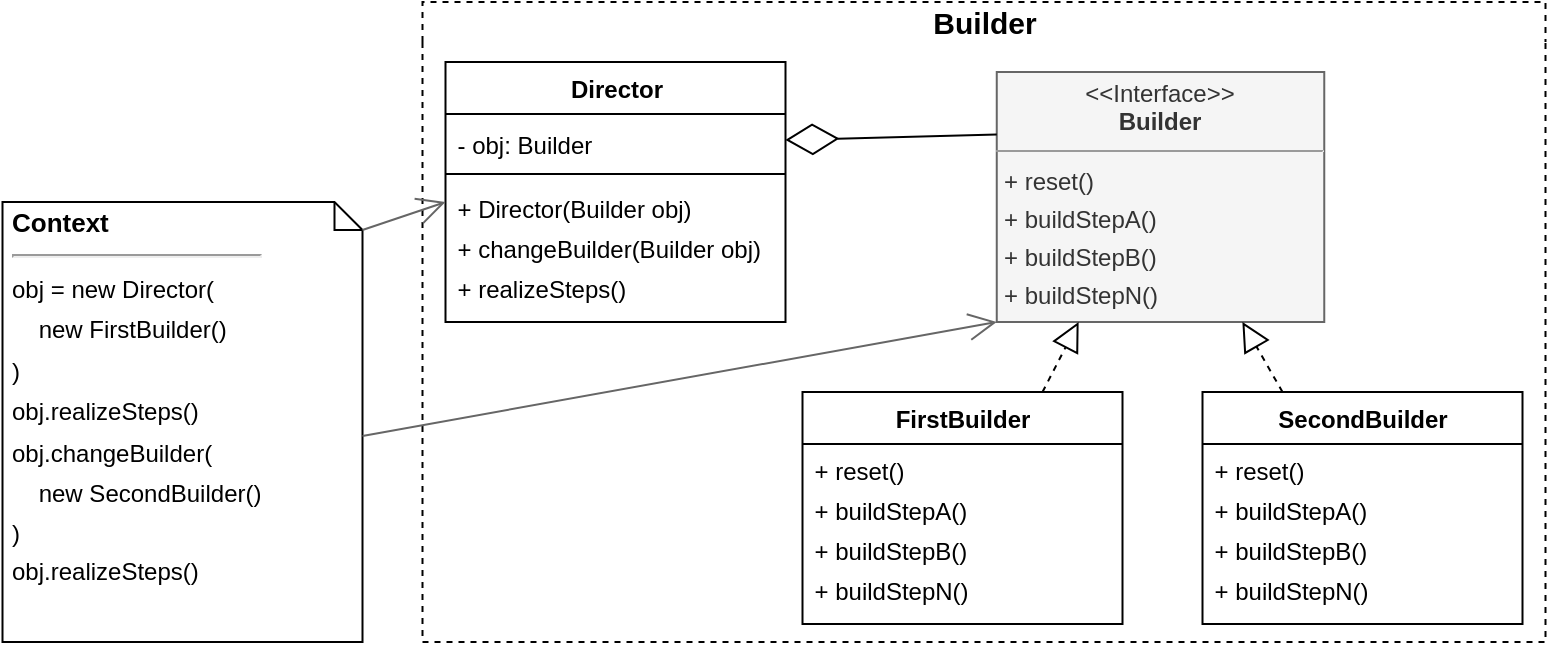 <mxfile version="13.7.3" type="device"><diagram id="Mc02vGGFIfTnQQPVN4OX" name="Страница 1"><mxGraphModel dx="1086" dy="806" grid="0" gridSize="10" guides="1" tooltips="1" connect="1" arrows="1" fold="1" page="0" pageScale="1" pageWidth="827" pageHeight="1169" math="0" shadow="0"><root><mxCell id="0"/><mxCell id="1" parent="0"/><mxCell id="oZI8sNnL-pfkXHT647tD-81" value="Builder" style="swimlane;html=1;horizontal=1;startSize=20;fillColor=none;strokeColor=#000000;rounded=0;comic=0;fontSize=15;dashed=1;swimlaneLine=0;shadow=0;glass=0;perimeterSpacing=0;labelBackgroundColor=none;collapsible=0;" parent="1" vertex="1"><mxGeometry x="239.25" y="20" width="561.5" height="320" as="geometry"><mxRectangle x="70" y="80" width="100" height="20" as="alternateBounds"/></mxGeometry></mxCell><mxCell id="oZI8sNnL-pfkXHT647tD-82" value="Director" style="swimlane;fontStyle=1;align=center;verticalAlign=top;childLayout=stackLayout;horizontal=1;startSize=26;horizontalStack=0;resizeParent=1;resizeParentMax=0;resizeLast=0;collapsible=0;marginBottom=0;rounded=0;shadow=0;glass=0;comic=0;strokeWidth=1;fontSize=12;labelBackgroundColor=none;fillColor=#ffffff;html=1;" parent="oZI8sNnL-pfkXHT647tD-81" vertex="1"><mxGeometry x="11.5" y="30" width="170" height="130" as="geometry"/></mxCell><mxCell id="oZI8sNnL-pfkXHT647tD-83" value="- obj: Builder" style="text;strokeColor=none;fillColor=none;align=left;verticalAlign=top;spacingLeft=4;spacingRight=4;overflow=hidden;rotatable=0;points=[[0,0.5],[1,0.5]];portConstraint=eastwest;spacingTop=2;spacing=2;" parent="oZI8sNnL-pfkXHT647tD-82" vertex="1"><mxGeometry y="26" width="170" height="26" as="geometry"/></mxCell><mxCell id="oZI8sNnL-pfkXHT647tD-84" value="" style="line;strokeWidth=1;fillColor=none;align=left;verticalAlign=middle;spacingTop=-1;spacingLeft=3;spacingRight=3;rotatable=0;labelPosition=right;points=[];portConstraint=eastwest;" parent="oZI8sNnL-pfkXHT647tD-82" vertex="1"><mxGeometry y="52" width="170" height="8" as="geometry"/></mxCell><mxCell id="oZI8sNnL-pfkXHT647tD-85" value="+ Director(Builder obj)" style="text;strokeColor=none;fillColor=none;align=left;verticalAlign=top;spacingLeft=4;spacingRight=4;overflow=hidden;rotatable=0;points=[[0,0.5],[1,0.5]];portConstraint=eastwest;" parent="oZI8sNnL-pfkXHT647tD-82" vertex="1"><mxGeometry y="60" width="170" height="20" as="geometry"/></mxCell><mxCell id="oZI8sNnL-pfkXHT647tD-86" value="+ changeBuilder(Builder obj)" style="text;strokeColor=none;fillColor=none;align=left;verticalAlign=top;spacingLeft=4;spacingRight=4;overflow=hidden;rotatable=0;points=[[0,0.5],[1,0.5]];portConstraint=eastwest;" parent="oZI8sNnL-pfkXHT647tD-82" vertex="1"><mxGeometry y="80" width="170" height="20" as="geometry"/></mxCell><mxCell id="oZI8sNnL-pfkXHT647tD-87" value="+ realizeSteps()" style="text;strokeColor=none;fillColor=none;align=left;verticalAlign=top;spacingLeft=4;spacingRight=4;overflow=hidden;rotatable=0;points=[[0,0.5],[1,0.5]];portConstraint=eastwest;" parent="oZI8sNnL-pfkXHT647tD-82" vertex="1"><mxGeometry y="100" width="170" height="30" as="geometry"/></mxCell><mxCell id="oZI8sNnL-pfkXHT647tD-88" value="FirstBuilder" style="swimlane;fontStyle=1;align=center;verticalAlign=top;childLayout=stackLayout;horizontal=1;startSize=26;horizontalStack=0;resizeParent=1;resizeParentMax=0;resizeLast=0;collapsible=0;marginBottom=0;rounded=0;shadow=0;glass=0;comic=0;strokeWidth=1;fontSize=12;labelBackgroundColor=none;fillColor=#ffffff;html=1;" parent="oZI8sNnL-pfkXHT647tD-81" vertex="1"><mxGeometry x="190" y="195" width="160" height="116" as="geometry"/></mxCell><mxCell id="oZI8sNnL-pfkXHT647tD-89" value="+ reset()" style="text;strokeColor=none;fillColor=none;align=left;verticalAlign=top;spacingLeft=4;spacingRight=4;overflow=hidden;rotatable=0;points=[[0,0.5],[1,0.5]];portConstraint=eastwest;" parent="oZI8sNnL-pfkXHT647tD-88" vertex="1"><mxGeometry y="26" width="160" height="20" as="geometry"/></mxCell><mxCell id="oZI8sNnL-pfkXHT647tD-90" value="+ buildStepA()" style="text;strokeColor=none;fillColor=none;align=left;verticalAlign=top;spacingLeft=4;spacingRight=4;overflow=hidden;rotatable=0;points=[[0,0.5],[1,0.5]];portConstraint=eastwest;" parent="oZI8sNnL-pfkXHT647tD-88" vertex="1"><mxGeometry y="46" width="160" height="20" as="geometry"/></mxCell><mxCell id="oZI8sNnL-pfkXHT647tD-91" value="+ buildStepB()" style="text;strokeColor=none;fillColor=none;align=left;verticalAlign=top;spacingLeft=4;spacingRight=4;overflow=hidden;rotatable=0;points=[[0,0.5],[1,0.5]];portConstraint=eastwest;" parent="oZI8sNnL-pfkXHT647tD-88" vertex="1"><mxGeometry y="66" width="160" height="20" as="geometry"/></mxCell><mxCell id="oZI8sNnL-pfkXHT647tD-92" value="+ buildStepN()" style="text;strokeColor=none;fillColor=none;align=left;verticalAlign=top;spacingLeft=4;spacingRight=4;overflow=hidden;rotatable=0;points=[[0,0.5],[1,0.5]];portConstraint=eastwest;" parent="oZI8sNnL-pfkXHT647tD-88" vertex="1"><mxGeometry y="86" width="160" height="30" as="geometry"/></mxCell><mxCell id="oZI8sNnL-pfkXHT647tD-93" value="SecondBuilder" style="swimlane;fontStyle=1;align=center;verticalAlign=top;childLayout=stackLayout;horizontal=1;startSize=26;horizontalStack=0;resizeParent=1;resizeParentMax=0;resizeLast=0;collapsible=0;marginBottom=0;rounded=0;shadow=0;glass=0;comic=0;strokeWidth=1;fontSize=12;labelBackgroundColor=none;fillColor=#ffffff;html=1;" parent="oZI8sNnL-pfkXHT647tD-81" vertex="1"><mxGeometry x="390" y="195" width="160" height="116" as="geometry"/></mxCell><mxCell id="oZI8sNnL-pfkXHT647tD-94" value="+ reset()" style="text;strokeColor=none;fillColor=none;align=left;verticalAlign=top;spacingLeft=4;spacingRight=4;overflow=hidden;rotatable=0;points=[[0,0.5],[1,0.5]];portConstraint=eastwest;" parent="oZI8sNnL-pfkXHT647tD-93" vertex="1"><mxGeometry y="26" width="160" height="20" as="geometry"/></mxCell><mxCell id="oZI8sNnL-pfkXHT647tD-95" value="+ buildStepA()" style="text;strokeColor=none;fillColor=none;align=left;verticalAlign=top;spacingLeft=4;spacingRight=4;overflow=hidden;rotatable=0;points=[[0,0.5],[1,0.5]];portConstraint=eastwest;" parent="oZI8sNnL-pfkXHT647tD-93" vertex="1"><mxGeometry y="46" width="160" height="20" as="geometry"/></mxCell><mxCell id="oZI8sNnL-pfkXHT647tD-96" value="+ buildStepB()" style="text;strokeColor=none;fillColor=none;align=left;verticalAlign=top;spacingLeft=4;spacingRight=4;overflow=hidden;rotatable=0;points=[[0,0.5],[1,0.5]];portConstraint=eastwest;" parent="oZI8sNnL-pfkXHT647tD-93" vertex="1"><mxGeometry y="66" width="160" height="20" as="geometry"/></mxCell><mxCell id="oZI8sNnL-pfkXHT647tD-97" value="+ buildStepN()" style="text;strokeColor=none;fillColor=none;align=left;verticalAlign=top;spacingLeft=4;spacingRight=4;overflow=hidden;rotatable=0;points=[[0,0.5],[1,0.5]];portConstraint=eastwest;" parent="oZI8sNnL-pfkXHT647tD-93" vertex="1"><mxGeometry y="86" width="160" height="30" as="geometry"/></mxCell><mxCell id="oZI8sNnL-pfkXHT647tD-98" value="&lt;p style=&quot;margin: 4px 0px 0px ; text-align: center ; line-height: 120%&quot;&gt;&lt;span&gt;&amp;lt;&amp;lt;Interface&amp;gt;&amp;gt;&lt;/span&gt;&lt;br&gt;&lt;b&gt;Builder&lt;/b&gt;&lt;/p&gt;&lt;hr size=&quot;1&quot;&gt;&lt;p style=&quot;margin: 0px 0px 0px 4px ; line-height: 160%&quot;&gt;+ reset()&lt;/p&gt;&lt;p style=&quot;margin: 0px 0px 0px 4px ; line-height: 160%&quot;&gt;+ buildStepA()&lt;/p&gt;&lt;p style=&quot;margin: 0px 0px 0px 4px ; line-height: 160%&quot;&gt;+ buildStepB()&lt;/p&gt;&lt;p style=&quot;margin: 0px 0px 0px 4px ; line-height: 160%&quot;&gt;+ buildStepN()&lt;/p&gt;" style="verticalAlign=top;align=left;overflow=fill;fontSize=12;fontFamily=Helvetica;html=1;rounded=0;shadow=0;glass=0;comic=0;labelBackgroundColor=none;labelBorderColor=none;imageAspect=1;noLabel=0;portConstraintRotation=0;snapToPoint=0;container=1;dropTarget=1;collapsible=0;autosize=0;spacingLeft=0;spacingRight=0;fontStyle=0;fillColor=#f5f5f5;strokeColor=#666666;fontColor=#333333;" parent="oZI8sNnL-pfkXHT647tD-81" vertex="1"><mxGeometry x="287.13" y="35" width="163.75" height="125" as="geometry"/></mxCell><mxCell id="oZI8sNnL-pfkXHT647tD-99" value="" style="endArrow=block;dashed=1;endFill=0;endSize=12;html=1;fontSize=12;exitX=0.75;exitY=0;exitDx=0;exitDy=0;entryX=0.25;entryY=1;entryDx=0;entryDy=0;" parent="oZI8sNnL-pfkXHT647tD-81" source="oZI8sNnL-pfkXHT647tD-88" target="oZI8sNnL-pfkXHT647tD-98" edge="1"><mxGeometry width="160" relative="1" as="geometry"><mxPoint x="124.32" y="200" as="sourcePoint"/><mxPoint x="89.07" y="160" as="targetPoint"/></mxGeometry></mxCell><mxCell id="oZI8sNnL-pfkXHT647tD-100" value="" style="endArrow=block;dashed=1;endFill=0;endSize=12;html=1;fontSize=12;exitX=0.25;exitY=0;exitDx=0;exitDy=0;entryX=0.75;entryY=1;entryDx=0;entryDy=0;" parent="oZI8sNnL-pfkXHT647tD-81" source="oZI8sNnL-pfkXHT647tD-93" target="oZI8sNnL-pfkXHT647tD-98" edge="1"><mxGeometry width="160" relative="1" as="geometry"><mxPoint x="348.32" y="200" as="sourcePoint"/><mxPoint x="239.07" y="190" as="targetPoint"/></mxGeometry></mxCell><mxCell id="oZI8sNnL-pfkXHT647tD-101" value="" style="endArrow=diamondThin;endFill=0;endSize=24;html=1;exitX=0;exitY=0.25;exitDx=0;exitDy=0;entryX=1;entryY=0.5;entryDx=0;entryDy=0;" parent="oZI8sNnL-pfkXHT647tD-81" source="oZI8sNnL-pfkXHT647tD-98" target="oZI8sNnL-pfkXHT647tD-83" edge="1"><mxGeometry width="160" relative="1" as="geometry"><mxPoint x="163.32" y="77.5" as="sourcePoint"/><mxPoint x="69.32" y="100" as="targetPoint"/></mxGeometry></mxCell><mxCell id="oZI8sNnL-pfkXHT647tD-102" value="&lt;p style=&quot;line-height: 20%&quot;&gt;Context&lt;br&gt;&lt;/p&gt;&lt;hr&gt;&lt;span style=&quot;font-size: 12px ; font-weight: 400 ; line-height: 170%&quot;&gt;obj = new Director(&lt;br&gt;&amp;nbsp; &amp;nbsp; new FirstBuilder()&lt;br&gt;)&lt;br&gt;&lt;/span&gt;&lt;font style=&quot;font-size: 12px&quot;&gt;&lt;span style=&quot;font-weight: normal ; line-height: 170%&quot;&gt;obj.realizeSteps()&lt;br&gt;&lt;/span&gt;&lt;/font&gt;&lt;span style=&quot;font-weight: 400 ; line-height: 170% ; font-size: 12px&quot;&gt;obj.changeBuilder(&lt;br&gt;&amp;nbsp; &amp;nbsp; new SecondBuilder()&lt;br&gt;)&lt;br&gt;&lt;/span&gt;&lt;span style=&quot;font-size: 12px ; font-weight: 400&quot;&gt;obj.realizeSteps()&lt;/span&gt;&lt;br&gt;&lt;p&gt;&lt;/p&gt;" style="shape=note;size=14;verticalAlign=top;align=left;spacingTop=-13;rounded=0;shadow=0;glass=0;comic=0;strokeColor=#000000;fillColor=none;fontSize=13;fontStyle=1;labelBorderColor=none;whiteSpace=wrap;html=1;spacingLeft=0;spacingBottom=0;spacingRight=0;spacing=5;labelBackgroundColor=none;" parent="1" vertex="1"><mxGeometry x="29.25" y="120" width="180" height="220" as="geometry"/></mxCell><mxCell id="oZI8sNnL-pfkXHT647tD-103" value="" style="endArrow=open;endFill=1;endSize=12;html=1;entryX=0;entryY=1;entryDx=0;entryDy=0;strokeColor=#666666;exitX=0;exitY=0;exitDx=180;exitDy=117;exitPerimeter=0;" parent="1" source="oZI8sNnL-pfkXHT647tD-102" target="oZI8sNnL-pfkXHT647tD-98" edge="1"><mxGeometry width="160" relative="1" as="geometry"><mxPoint x="267.75" y="330" as="sourcePoint"/><mxPoint x="551.75" y="-1070" as="targetPoint"/></mxGeometry></mxCell><mxCell id="oZI8sNnL-pfkXHT647tD-104" value="" style="endArrow=open;endFill=1;endSize=12;html=1;exitX=0;exitY=0;exitDx=180;exitDy=14;exitPerimeter=0;strokeColor=#666666;entryX=0;entryY=0.5;entryDx=0;entryDy=0;" parent="1" source="oZI8sNnL-pfkXHT647tD-102" target="oZI8sNnL-pfkXHT647tD-85" edge="1"><mxGeometry width="160" relative="1" as="geometry"><mxPoint x="391.75" y="-1070" as="sourcePoint"/><mxPoint x="551.75" y="-1070" as="targetPoint"/></mxGeometry></mxCell></root></mxGraphModel></diagram></mxfile>